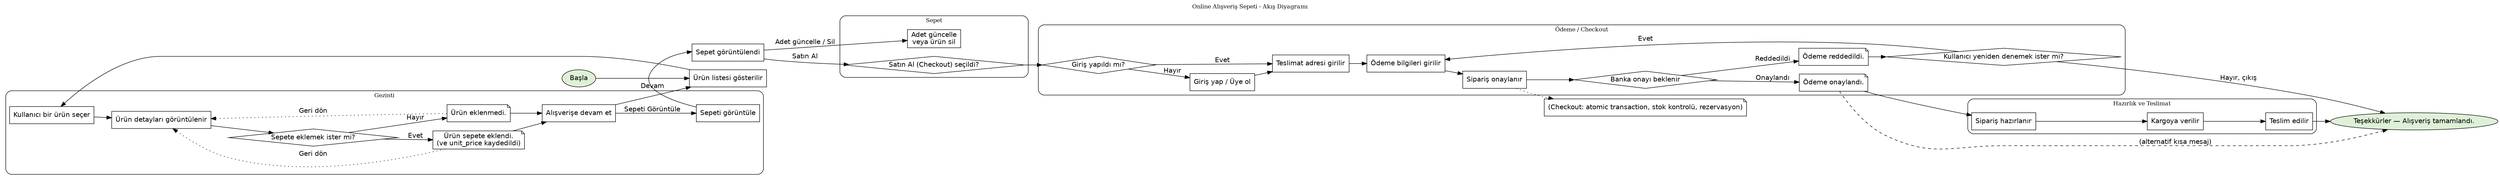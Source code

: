 digraph ShoppingFlow {
  rankdir=LR;
  fontsize=12;
  labelloc="t";
  label="Online Alışveriş Sepeti - Akış Diyagramı";

  node [fontname="Helvetica"];
  edge [fontname="Helvetica"];

  /* Genel düğüm stilleri */
  node_start [label="Başla", shape=oval, style=filled, fillcolor="#dff0d8"];
  node_end   [label="Teşekkürler — Alışveriş tamamlandı.", shape=oval, style=filled, fillcolor="#dff0d8"];

  /* Browsing cluster */
  subgraph cluster_browsing {
    label="Gezinti";
    style=rounded;
    product_list [label="Ürün listesi gösterilir", shape=box];
    select_product [label="Kullanıcı bir ürün seçer", shape=box];
    product_details [label="Ürün detayları görüntülenir", shape=box];
    decide_add [label="Sepete eklemek ister mi?", shape=diamond];
    add_ok [label="Ürün sepete eklendi.\n(ve unit_price kaydedildi)", shape=note];
    add_no [label="Ürün eklenmedi.", shape=note];
    continue_shopping [label="Alışverişe devam et", shape=box];
    view_cart [label="Sepeti görüntüle", shape=box];
  }

  /* Cart cluster */
  subgraph cluster_cart {
    label="Sepet";
    style=rounded;
    cart_view [label="Sepet görüntülendi", shape=box];
    update_qty [label="Adet güncelle\nveya ürün sil", shape=box];
    checkout [label="Satın Al (Checkout) seçildi?", shape=diamond];
  }

  /* Checkout cluster */
  subgraph cluster_checkout {
    label="Ödeme / Checkout";
    style=rounded;
    need_login [label="Giriş yapıldı mı?", shape=diamond];
    prompt_login [label="Giriş yap / Üye ol", shape=box];
    enter_address [label="Teslimat adresi girilir", shape=box];
    enter_payment [label="Ödeme bilgileri girilir", shape=box];
    confirm_order [label="Sipariş onaylanır", shape=box];
    bank_check [label="Banka onayı beklenir", shape=diamond];
    pay_ok [label="Ödeme onaylandı.", shape=note];
    pay_fail [label="Ödeme reddedildi.", shape=note];
    retry_payment [label="Kullanıcı yeniden denemek ister mi?", shape=diamond];
  }

  /* Fulfillment cluster */
  subgraph cluster_fulfill {
    label="Hazırlık ve Teslimat";
    style=rounded;
    prepare [label="Sipariş hazırlanır", shape=box];
    ship [label="Kargoya verilir", shape=box];
    deliver [label="Teslim edilir", shape=box];
  }

  /* Başlangıç akışı */
  node_start -> product_list;
  product_list -> select_product;
  select_product -> product_details;
  product_details -> decide_add;

  /* Sepete ekleme kararı */
  decide_add -> add_ok [label="Evet"];
  decide_add -> add_no [label="Hayır"];

  /* Eklendikten sonra seçenekler */
  add_ok -> continue_shopping;
  add_no -> continue_shopping;
  continue_shopping -> product_list [label="Devam"];
  continue_shopping -> view_cart [label="Sepeti Görüntüle"];

  /* View cart akışı */
  view_cart -> cart_view;
  cart_view -> update_qty [label="Adet güncelle / Sil"];
  cart_view -> checkout [label="Satın Al"];

  /* Checkout akışı */
  checkout -> need_login;
  need_login -> prompt_login [label="Hayır"];
  need_login -> enter_address [label="Evet"];

  prompt_login -> enter_address;

  enter_address -> enter_payment;
  enter_payment -> confirm_order;
  confirm_order -> bank_check;
  bank_check -> pay_ok [label="Onaylandı"];
  bank_check -> pay_fail [label="Reddedildi"];

  /* Ödeme onaylandıysa fulfillment */
  pay_ok -> prepare;
  prepare -> ship;
  ship -> deliver;
  deliver -> node_end;
  pay_ok -> node_end [style=dashed, label="(alternatif kısa mesaj)"];

  /* Ödeme reddedildi ise */
  pay_fail -> retry_payment;
  retry_payment -> enter_payment [label="Evet"];
  retry_payment -> node_end [label="Hayır, çıkış"];

  /* Kullanıcı sepete eklenince bilgilendirme düğümleri */
  add_ok -> product_details [style=dotted, label="Geri dön"];
  add_no -> product_details [style=dotted, label="Geri dön"];

  /* Güvenlik: çakışmayı önlemek için checkout sırasında transaction uyarısı (not node) */
  tx_note [label="(Checkout: atomic transaction, stok kontrolü, rezervasyon)", shape=note];
  confirm_order -> tx_note [style=dotted];

  /* Görsellik ayarları */
  { rank = same; product_list; cart_view; }
}
